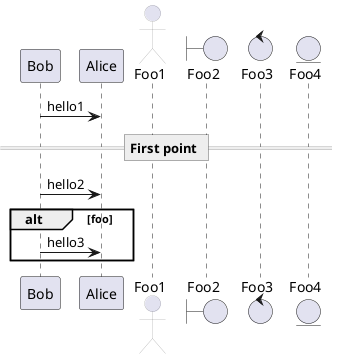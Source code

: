 {
  "sha1": "i0gxhjk6wmbnbl9dgjybtcy2y0t0kf",
  "insertion": {
    "when": "2024-06-03T18:59:30.210Z",
    "user": "plantuml@gmail.com"
  }
}
@startuml
skinparam sequenceParticipantBorderThickness 0.5
' skinparam sequenceBoundaryBorderThickness .7
skinparam sequenceLifeLineBorderThickness 3
skinparam sequenceActorBorderThickness .1
skinparam sequenceDividerBorderThickness .3

Bob -> Alice : hello1
actor Foo1
boundary Foo2
control Foo3
entity Foo4
== First point ==
Bob -> Alice : hello2
alt foo
Bob -> Alice : hello3
end


@enduml
